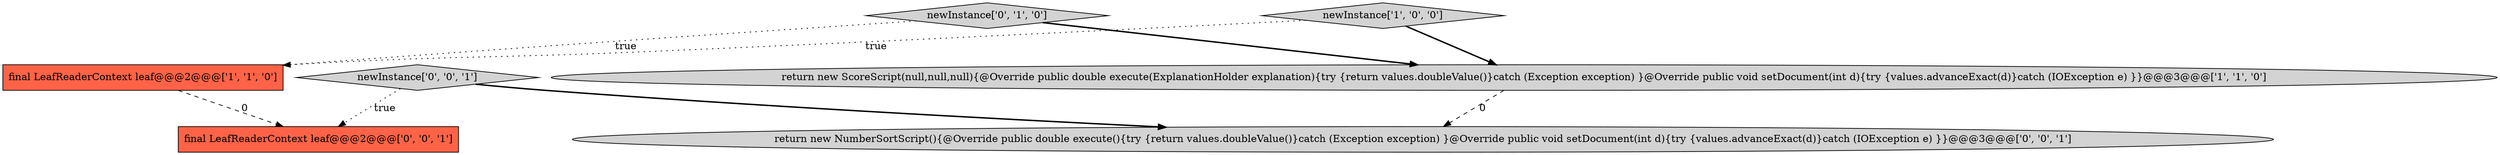 digraph {
0 [style = filled, label = "return new ScoreScript(null,null,null){@Override public double execute(ExplanationHolder explanation){try {return values.doubleValue()}catch (Exception exception) }@Override public void setDocument(int d){try {values.advanceExact(d)}catch (IOException e) }}@@@3@@@['1', '1', '0']", fillcolor = lightgray, shape = ellipse image = "AAA0AAABBB1BBB"];
3 [style = filled, label = "newInstance['0', '1', '0']", fillcolor = lightgray, shape = diamond image = "AAA0AAABBB2BBB"];
6 [style = filled, label = "newInstance['0', '0', '1']", fillcolor = lightgray, shape = diamond image = "AAA0AAABBB3BBB"];
4 [style = filled, label = "final LeafReaderContext leaf@@@2@@@['0', '0', '1']", fillcolor = tomato, shape = box image = "AAA0AAABBB3BBB"];
1 [style = filled, label = "newInstance['1', '0', '0']", fillcolor = lightgray, shape = diamond image = "AAA0AAABBB1BBB"];
5 [style = filled, label = "return new NumberSortScript(){@Override public double execute(){try {return values.doubleValue()}catch (Exception exception) }@Override public void setDocument(int d){try {values.advanceExact(d)}catch (IOException e) }}@@@3@@@['0', '0', '1']", fillcolor = lightgray, shape = ellipse image = "AAA0AAABBB3BBB"];
2 [style = filled, label = "final LeafReaderContext leaf@@@2@@@['1', '1', '0']", fillcolor = tomato, shape = box image = "AAA0AAABBB1BBB"];
1->2 [style = dotted, label="true"];
2->4 [style = dashed, label="0"];
6->4 [style = dotted, label="true"];
3->0 [style = bold, label=""];
3->2 [style = dotted, label="true"];
0->5 [style = dashed, label="0"];
6->5 [style = bold, label=""];
1->0 [style = bold, label=""];
}
